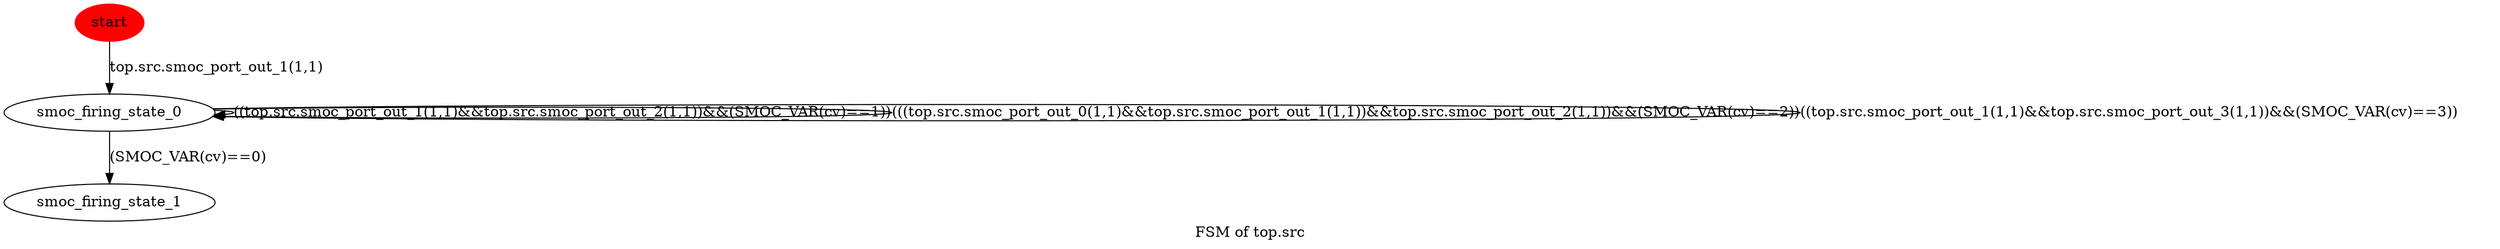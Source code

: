 digraph G {
graph [label="FSM of top.src"]
0[color="red" label="start" style="filled"];
1[label="smoc_firing_state_0"];
2[label="smoc_firing_state_1"];
0->1 [label="top.src.smoc_port_out_1(1,1)"];
1->1 [label="((top.src.smoc_port_out_1(1,1)&&top.src.smoc_port_out_2(1,1))&&(SMOC_VAR(cv)==1))"];
1->1 [label="(((top.src.smoc_port_out_0(1,1)&&top.src.smoc_port_out_1(1,1))&&top.src.smoc_port_out_2(1,1))&&(SMOC_VAR(cv)==2))"];
1->1 [label="((top.src.smoc_port_out_1(1,1)&&top.src.smoc_port_out_3(1,1))&&(SMOC_VAR(cv)==3))"];
1->2 [label="(SMOC_VAR(cv)==0)"];
}
digraph G {
graph [label="FSM of top.transform"]
0[color="red" label="d.a" style="filled"];
1[label="b"];
2[label="d.c"];
0->2 [label="top.transform.i1(1,1)"];
0->1 [label="top.transform.i2(1,1)"];
1->0 [label="top.transform.i3(1,1)"];
1->2 [label="top.transform.i4(1,1)"];
2->1 [label="top.transform.i2(1,1)"];
}
